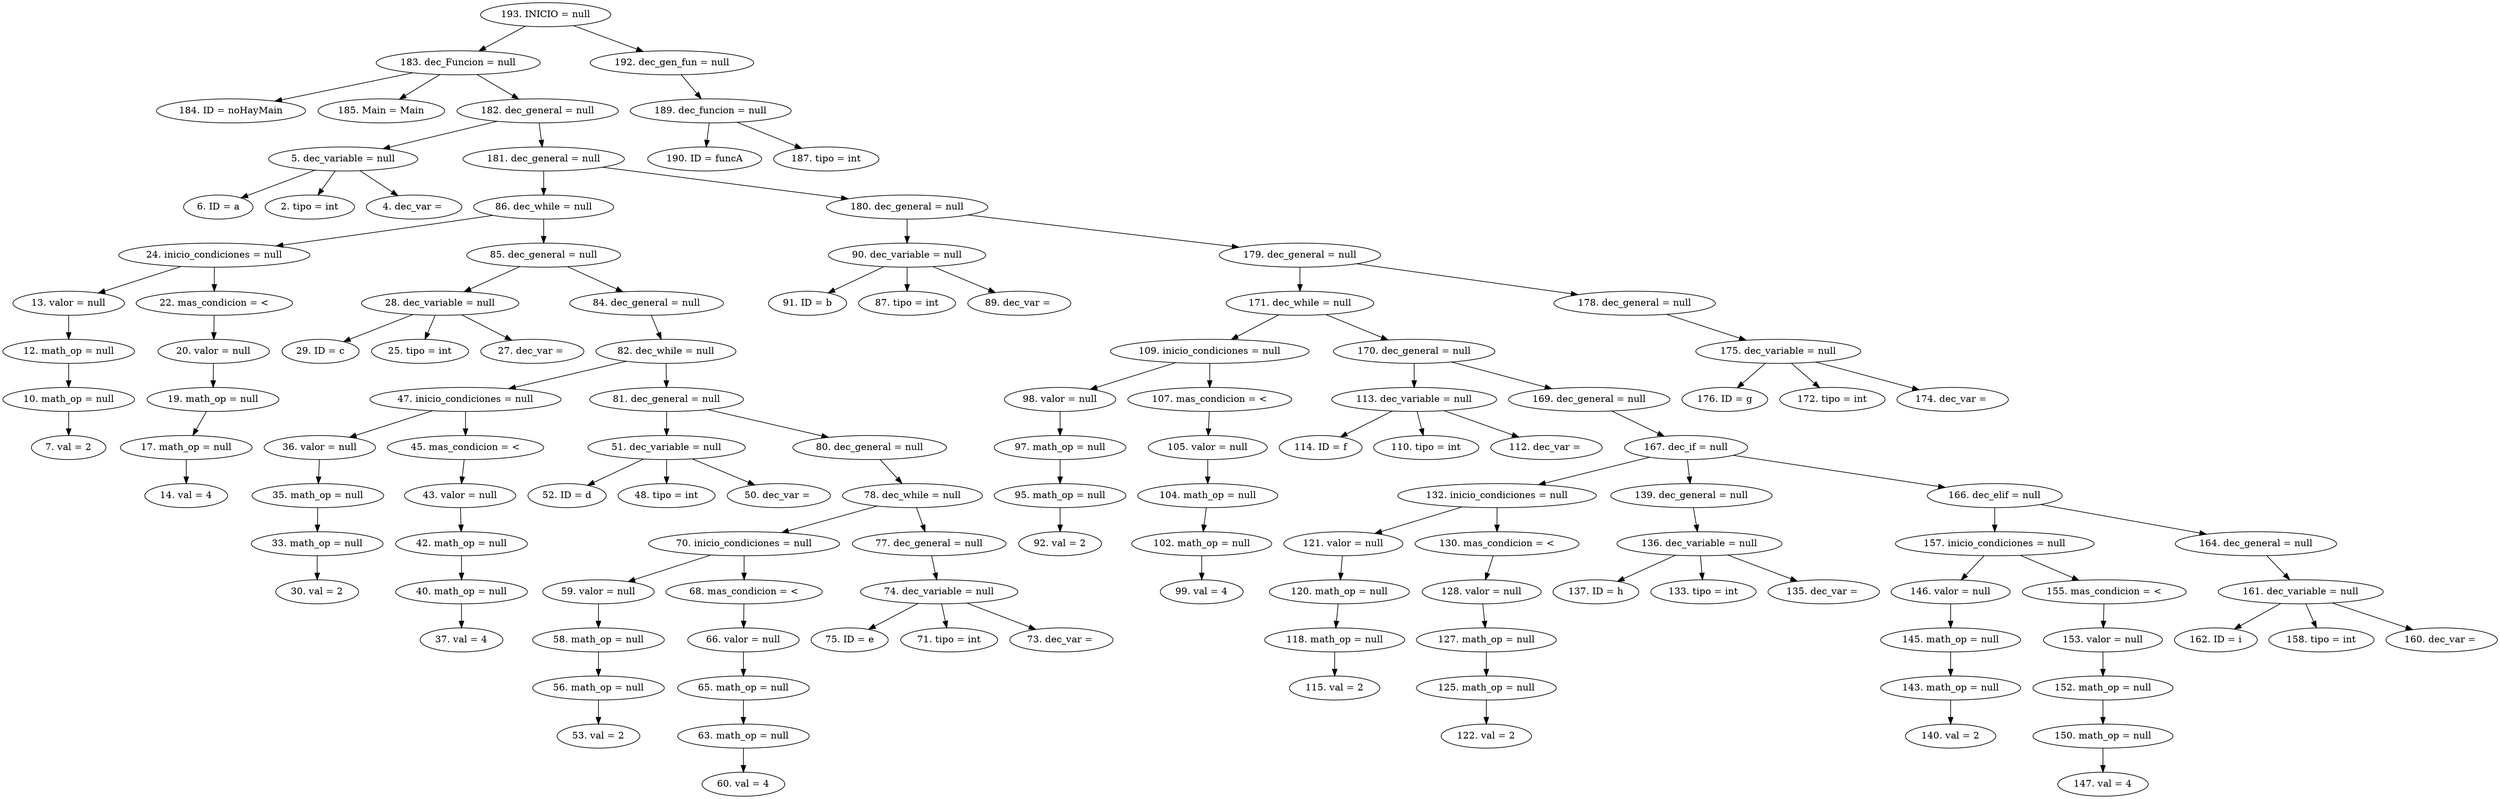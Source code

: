 digraph G {
"193. INICIO = null"->"183. dec_Funcion = null"
"183. dec_Funcion = null"->"184. ID = noHayMain"
"183. dec_Funcion = null"->"185. Main = Main"
"183. dec_Funcion = null"->"182. dec_general = null"
"182. dec_general = null"->"5. dec_variable = null"
"5. dec_variable = null"->"6. ID = a"
"5. dec_variable = null"->"2. tipo = int"
"5. dec_variable = null"->"4. dec_var = "
"182. dec_general = null"->"181. dec_general = null"
"181. dec_general = null"->"86. dec_while = null"
"86. dec_while = null"->"24. inicio_condiciones = null"
"24. inicio_condiciones = null"->"13. valor = null"
"13. valor = null"->"12. math_op = null"
"12. math_op = null"->"10. math_op = null"
"10. math_op = null"->"7. val = 2"
"24. inicio_condiciones = null"->"22. mas_condicion = <"
"22. mas_condicion = <"->"20. valor = null"
"20. valor = null"->"19. math_op = null"
"19. math_op = null"->"17. math_op = null"
"17. math_op = null"->"14. val = 4"
"86. dec_while = null"->"85. dec_general = null"
"85. dec_general = null"->"28. dec_variable = null"
"28. dec_variable = null"->"29. ID = c"
"28. dec_variable = null"->"25. tipo = int"
"28. dec_variable = null"->"27. dec_var = "
"85. dec_general = null"->"84. dec_general = null"
"84. dec_general = null"->"82. dec_while = null"
"82. dec_while = null"->"47. inicio_condiciones = null"
"47. inicio_condiciones = null"->"36. valor = null"
"36. valor = null"->"35. math_op = null"
"35. math_op = null"->"33. math_op = null"
"33. math_op = null"->"30. val = 2"
"47. inicio_condiciones = null"->"45. mas_condicion = <"
"45. mas_condicion = <"->"43. valor = null"
"43. valor = null"->"42. math_op = null"
"42. math_op = null"->"40. math_op = null"
"40. math_op = null"->"37. val = 4"
"82. dec_while = null"->"81. dec_general = null"
"81. dec_general = null"->"51. dec_variable = null"
"51. dec_variable = null"->"52. ID = d"
"51. dec_variable = null"->"48. tipo = int"
"51. dec_variable = null"->"50. dec_var = "
"81. dec_general = null"->"80. dec_general = null"
"80. dec_general = null"->"78. dec_while = null"
"78. dec_while = null"->"70. inicio_condiciones = null"
"70. inicio_condiciones = null"->"59. valor = null"
"59. valor = null"->"58. math_op = null"
"58. math_op = null"->"56. math_op = null"
"56. math_op = null"->"53. val = 2"
"70. inicio_condiciones = null"->"68. mas_condicion = <"
"68. mas_condicion = <"->"66. valor = null"
"66. valor = null"->"65. math_op = null"
"65. math_op = null"->"63. math_op = null"
"63. math_op = null"->"60. val = 4"
"78. dec_while = null"->"77. dec_general = null"
"77. dec_general = null"->"74. dec_variable = null"
"74. dec_variable = null"->"75. ID = e"
"74. dec_variable = null"->"71. tipo = int"
"74. dec_variable = null"->"73. dec_var = "
"181. dec_general = null"->"180. dec_general = null"
"180. dec_general = null"->"90. dec_variable = null"
"90. dec_variable = null"->"91. ID = b"
"90. dec_variable = null"->"87. tipo = int"
"90. dec_variable = null"->"89. dec_var = "
"180. dec_general = null"->"179. dec_general = null"
"179. dec_general = null"->"171. dec_while = null"
"171. dec_while = null"->"109. inicio_condiciones = null"
"109. inicio_condiciones = null"->"98. valor = null"
"98. valor = null"->"97. math_op = null"
"97. math_op = null"->"95. math_op = null"
"95. math_op = null"->"92. val = 2"
"109. inicio_condiciones = null"->"107. mas_condicion = <"
"107. mas_condicion = <"->"105. valor = null"
"105. valor = null"->"104. math_op = null"
"104. math_op = null"->"102. math_op = null"
"102. math_op = null"->"99. val = 4"
"171. dec_while = null"->"170. dec_general = null"
"170. dec_general = null"->"113. dec_variable = null"
"113. dec_variable = null"->"114. ID = f"
"113. dec_variable = null"->"110. tipo = int"
"113. dec_variable = null"->"112. dec_var = "
"170. dec_general = null"->"169. dec_general = null"
"169. dec_general = null"->"167. dec_if = null"
"167. dec_if = null"->"132. inicio_condiciones = null"
"132. inicio_condiciones = null"->"121. valor = null"
"121. valor = null"->"120. math_op = null"
"120. math_op = null"->"118. math_op = null"
"118. math_op = null"->"115. val = 2"
"132. inicio_condiciones = null"->"130. mas_condicion = <"
"130. mas_condicion = <"->"128. valor = null"
"128. valor = null"->"127. math_op = null"
"127. math_op = null"->"125. math_op = null"
"125. math_op = null"->"122. val = 2"
"167. dec_if = null"->"139. dec_general = null"
"139. dec_general = null"->"136. dec_variable = null"
"136. dec_variable = null"->"137. ID = h"
"136. dec_variable = null"->"133. tipo = int"
"136. dec_variable = null"->"135. dec_var = "
"167. dec_if = null"->"166. dec_elif = null"
"166. dec_elif = null"->"157. inicio_condiciones = null"
"157. inicio_condiciones = null"->"146. valor = null"
"146. valor = null"->"145. math_op = null"
"145. math_op = null"->"143. math_op = null"
"143. math_op = null"->"140. val = 2"
"157. inicio_condiciones = null"->"155. mas_condicion = <"
"155. mas_condicion = <"->"153. valor = null"
"153. valor = null"->"152. math_op = null"
"152. math_op = null"->"150. math_op = null"
"150. math_op = null"->"147. val = 4"
"166. dec_elif = null"->"164. dec_general = null"
"164. dec_general = null"->"161. dec_variable = null"
"161. dec_variable = null"->"162. ID = i"
"161. dec_variable = null"->"158. tipo = int"
"161. dec_variable = null"->"160. dec_var = "
"179. dec_general = null"->"178. dec_general = null"
"178. dec_general = null"->"175. dec_variable = null"
"175. dec_variable = null"->"176. ID = g"
"175. dec_variable = null"->"172. tipo = int"
"175. dec_variable = null"->"174. dec_var = "
"193. INICIO = null"->"192. dec_gen_fun = null"
"192. dec_gen_fun = null"->"189. dec_funcion = null"
"189. dec_funcion = null"->"190. ID = funcA"
"189. dec_funcion = null"->"187. tipo = int"


}
